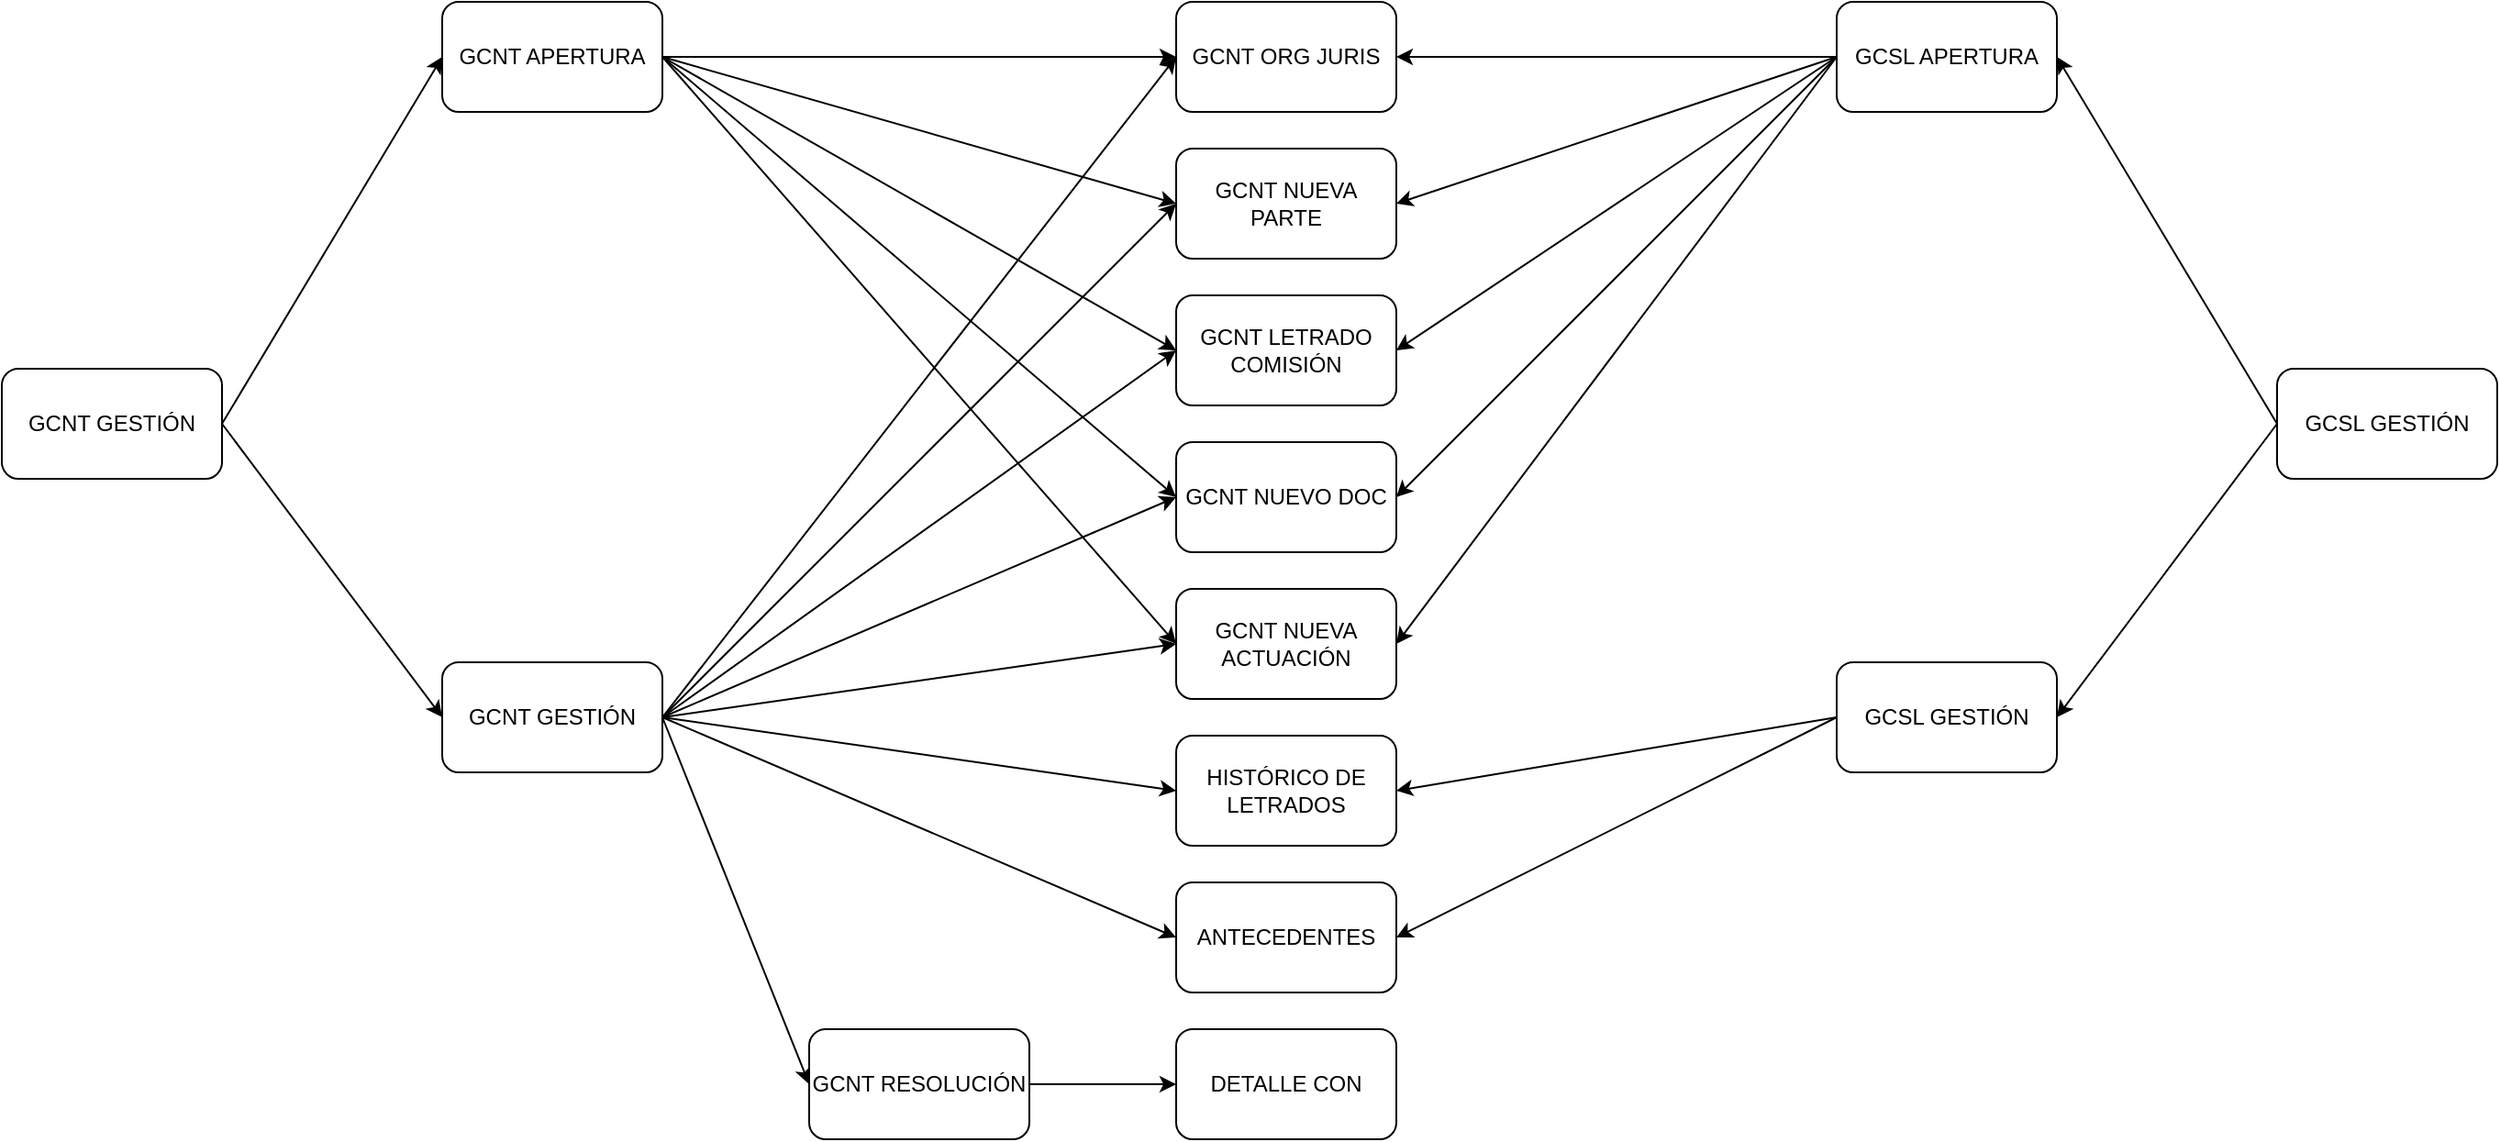 <mxfile version="24.3.1" type="github">
  <diagram name="Página-1" id="0Frc0wLYxcDbPIDZYO3f">
    <mxGraphModel dx="1226" dy="679" grid="1" gridSize="10" guides="1" tooltips="1" connect="1" arrows="1" fold="1" page="1" pageScale="1" pageWidth="827" pageHeight="1169" math="0" shadow="0">
      <root>
        <mxCell id="0" />
        <mxCell id="1" parent="0" />
        <mxCell id="gZ8VsHPKAwq8TQSJoZsJ-19" style="rounded=0;orthogonalLoop=1;jettySize=auto;html=1;entryX=0;entryY=0.5;entryDx=0;entryDy=0;exitX=1;exitY=0.5;exitDx=0;exitDy=0;" edge="1" parent="1" source="gZ8VsHPKAwq8TQSJoZsJ-1" target="gZ8VsHPKAwq8TQSJoZsJ-2">
          <mxGeometry relative="1" as="geometry" />
        </mxCell>
        <mxCell id="gZ8VsHPKAwq8TQSJoZsJ-20" style="rounded=0;orthogonalLoop=1;jettySize=auto;html=1;entryX=0;entryY=0.5;entryDx=0;entryDy=0;exitX=1;exitY=0.5;exitDx=0;exitDy=0;" edge="1" parent="1" source="gZ8VsHPKAwq8TQSJoZsJ-1" target="gZ8VsHPKAwq8TQSJoZsJ-8">
          <mxGeometry relative="1" as="geometry" />
        </mxCell>
        <mxCell id="gZ8VsHPKAwq8TQSJoZsJ-1" value="GCNT GESTIÓN" style="rounded=1;whiteSpace=wrap;html=1;" vertex="1" parent="1">
          <mxGeometry x="40" y="360" width="120" height="60" as="geometry" />
        </mxCell>
        <mxCell id="gZ8VsHPKAwq8TQSJoZsJ-14" style="rounded=0;orthogonalLoop=1;jettySize=auto;html=1;entryX=0;entryY=0.5;entryDx=0;entryDy=0;exitX=1;exitY=0.5;exitDx=0;exitDy=0;" edge="1" parent="1" source="gZ8VsHPKAwq8TQSJoZsJ-2" target="gZ8VsHPKAwq8TQSJoZsJ-4">
          <mxGeometry relative="1" as="geometry" />
        </mxCell>
        <mxCell id="gZ8VsHPKAwq8TQSJoZsJ-15" style="rounded=0;orthogonalLoop=1;jettySize=auto;html=1;entryX=0;entryY=0.5;entryDx=0;entryDy=0;exitX=1;exitY=0.5;exitDx=0;exitDy=0;" edge="1" parent="1" source="gZ8VsHPKAwq8TQSJoZsJ-2" target="gZ8VsHPKAwq8TQSJoZsJ-3">
          <mxGeometry relative="1" as="geometry" />
        </mxCell>
        <mxCell id="gZ8VsHPKAwq8TQSJoZsJ-16" style="rounded=0;orthogonalLoop=1;jettySize=auto;html=1;entryX=0;entryY=0.5;entryDx=0;entryDy=0;exitX=1;exitY=0.5;exitDx=0;exitDy=0;" edge="1" parent="1" source="gZ8VsHPKAwq8TQSJoZsJ-2" target="gZ8VsHPKAwq8TQSJoZsJ-5">
          <mxGeometry relative="1" as="geometry" />
        </mxCell>
        <mxCell id="gZ8VsHPKAwq8TQSJoZsJ-17" style="rounded=0;orthogonalLoop=1;jettySize=auto;html=1;entryX=0;entryY=0.5;entryDx=0;entryDy=0;exitX=1;exitY=0.5;exitDx=0;exitDy=0;" edge="1" parent="1" source="gZ8VsHPKAwq8TQSJoZsJ-2" target="gZ8VsHPKAwq8TQSJoZsJ-6">
          <mxGeometry relative="1" as="geometry" />
        </mxCell>
        <mxCell id="gZ8VsHPKAwq8TQSJoZsJ-18" style="rounded=0;orthogonalLoop=1;jettySize=auto;html=1;entryX=0;entryY=0.5;entryDx=0;entryDy=0;exitX=1;exitY=0.5;exitDx=0;exitDy=0;" edge="1" parent="1" source="gZ8VsHPKAwq8TQSJoZsJ-2" target="gZ8VsHPKAwq8TQSJoZsJ-7">
          <mxGeometry relative="1" as="geometry" />
        </mxCell>
        <mxCell id="gZ8VsHPKAwq8TQSJoZsJ-2" value="GCNT APERTURA" style="rounded=1;whiteSpace=wrap;html=1;" vertex="1" parent="1">
          <mxGeometry x="280" y="160" width="120" height="60" as="geometry" />
        </mxCell>
        <mxCell id="gZ8VsHPKAwq8TQSJoZsJ-3" value="GCNT NUEVA PARTE" style="rounded=1;whiteSpace=wrap;html=1;" vertex="1" parent="1">
          <mxGeometry x="680" y="240" width="120" height="60" as="geometry" />
        </mxCell>
        <mxCell id="gZ8VsHPKAwq8TQSJoZsJ-4" value="GCNT ORG JURIS" style="rounded=1;whiteSpace=wrap;html=1;" vertex="1" parent="1">
          <mxGeometry x="680" y="160" width="120" height="60" as="geometry" />
        </mxCell>
        <mxCell id="gZ8VsHPKAwq8TQSJoZsJ-5" value="GCNT LETRADO COMISIÓN" style="rounded=1;whiteSpace=wrap;html=1;" vertex="1" parent="1">
          <mxGeometry x="680" y="320" width="120" height="60" as="geometry" />
        </mxCell>
        <mxCell id="gZ8VsHPKAwq8TQSJoZsJ-6" value="GCNT NUEVO DOC" style="rounded=1;whiteSpace=wrap;html=1;" vertex="1" parent="1">
          <mxGeometry x="680" y="400" width="120" height="60" as="geometry" />
        </mxCell>
        <mxCell id="gZ8VsHPKAwq8TQSJoZsJ-7" value="GCNT NUEVA ACTUACIÓN" style="rounded=1;whiteSpace=wrap;html=1;" vertex="1" parent="1">
          <mxGeometry x="680" y="480" width="120" height="60" as="geometry" />
        </mxCell>
        <mxCell id="gZ8VsHPKAwq8TQSJoZsJ-9" style="rounded=0;orthogonalLoop=1;jettySize=auto;html=1;entryX=0;entryY=0.5;entryDx=0;entryDy=0;exitX=1;exitY=0.5;exitDx=0;exitDy=0;" edge="1" parent="1" source="gZ8VsHPKAwq8TQSJoZsJ-8" target="gZ8VsHPKAwq8TQSJoZsJ-7">
          <mxGeometry relative="1" as="geometry" />
        </mxCell>
        <mxCell id="gZ8VsHPKAwq8TQSJoZsJ-10" style="rounded=0;orthogonalLoop=1;jettySize=auto;html=1;entryX=0;entryY=0.5;entryDx=0;entryDy=0;exitX=1;exitY=0.5;exitDx=0;exitDy=0;" edge="1" parent="1" source="gZ8VsHPKAwq8TQSJoZsJ-8" target="gZ8VsHPKAwq8TQSJoZsJ-6">
          <mxGeometry relative="1" as="geometry" />
        </mxCell>
        <mxCell id="gZ8VsHPKAwq8TQSJoZsJ-11" style="rounded=0;orthogonalLoop=1;jettySize=auto;html=1;entryX=0;entryY=0.5;entryDx=0;entryDy=0;exitX=1;exitY=0.5;exitDx=0;exitDy=0;" edge="1" parent="1" source="gZ8VsHPKAwq8TQSJoZsJ-8" target="gZ8VsHPKAwq8TQSJoZsJ-3">
          <mxGeometry relative="1" as="geometry" />
        </mxCell>
        <mxCell id="gZ8VsHPKAwq8TQSJoZsJ-12" style="rounded=0;orthogonalLoop=1;jettySize=auto;html=1;entryX=0;entryY=0.5;entryDx=0;entryDy=0;exitX=1;exitY=0.5;exitDx=0;exitDy=0;" edge="1" parent="1" source="gZ8VsHPKAwq8TQSJoZsJ-8" target="gZ8VsHPKAwq8TQSJoZsJ-4">
          <mxGeometry relative="1" as="geometry" />
        </mxCell>
        <mxCell id="gZ8VsHPKAwq8TQSJoZsJ-13" style="rounded=0;orthogonalLoop=1;jettySize=auto;html=1;entryX=0;entryY=0.5;entryDx=0;entryDy=0;exitX=1;exitY=0.5;exitDx=0;exitDy=0;" edge="1" parent="1" source="gZ8VsHPKAwq8TQSJoZsJ-8" target="gZ8VsHPKAwq8TQSJoZsJ-5">
          <mxGeometry relative="1" as="geometry">
            <mxPoint x="400" y="270" as="sourcePoint" />
          </mxGeometry>
        </mxCell>
        <mxCell id="gZ8VsHPKAwq8TQSJoZsJ-22" style="rounded=0;orthogonalLoop=1;jettySize=auto;html=1;entryX=0;entryY=0.5;entryDx=0;entryDy=0;exitX=1;exitY=0.5;exitDx=0;exitDy=0;" edge="1" parent="1" source="gZ8VsHPKAwq8TQSJoZsJ-8" target="gZ8VsHPKAwq8TQSJoZsJ-21">
          <mxGeometry relative="1" as="geometry" />
        </mxCell>
        <mxCell id="gZ8VsHPKAwq8TQSJoZsJ-26" style="rounded=0;orthogonalLoop=1;jettySize=auto;html=1;entryX=0;entryY=0.5;entryDx=0;entryDy=0;exitX=1;exitY=0.5;exitDx=0;exitDy=0;" edge="1" parent="1" source="gZ8VsHPKAwq8TQSJoZsJ-8" target="gZ8VsHPKAwq8TQSJoZsJ-25">
          <mxGeometry relative="1" as="geometry" />
        </mxCell>
        <mxCell id="gZ8VsHPKAwq8TQSJoZsJ-28" style="rounded=0;orthogonalLoop=1;jettySize=auto;html=1;entryX=0;entryY=0.5;entryDx=0;entryDy=0;exitX=1;exitY=0.5;exitDx=0;exitDy=0;" edge="1" parent="1" source="gZ8VsHPKAwq8TQSJoZsJ-8" target="gZ8VsHPKAwq8TQSJoZsJ-27">
          <mxGeometry relative="1" as="geometry" />
        </mxCell>
        <mxCell id="gZ8VsHPKAwq8TQSJoZsJ-8" value="GCNT GESTIÓN" style="rounded=1;whiteSpace=wrap;html=1;" vertex="1" parent="1">
          <mxGeometry x="280" y="520" width="120" height="60" as="geometry" />
        </mxCell>
        <mxCell id="gZ8VsHPKAwq8TQSJoZsJ-24" style="rounded=0;orthogonalLoop=1;jettySize=auto;html=1;entryX=0;entryY=0.5;entryDx=0;entryDy=0;exitX=1;exitY=0.5;exitDx=0;exitDy=0;" edge="1" parent="1" source="gZ8VsHPKAwq8TQSJoZsJ-21" target="gZ8VsHPKAwq8TQSJoZsJ-23">
          <mxGeometry relative="1" as="geometry" />
        </mxCell>
        <mxCell id="gZ8VsHPKAwq8TQSJoZsJ-21" value="GCNT RESOLUCIÓN" style="rounded=1;whiteSpace=wrap;html=1;" vertex="1" parent="1">
          <mxGeometry x="480" y="720" width="120" height="60" as="geometry" />
        </mxCell>
        <mxCell id="gZ8VsHPKAwq8TQSJoZsJ-23" value="DETALLE CON" style="rounded=1;whiteSpace=wrap;html=1;" vertex="1" parent="1">
          <mxGeometry x="680" y="720" width="120" height="60" as="geometry" />
        </mxCell>
        <mxCell id="gZ8VsHPKAwq8TQSJoZsJ-25" value="HISTÓRICO DE LETRADOS" style="rounded=1;whiteSpace=wrap;html=1;" vertex="1" parent="1">
          <mxGeometry x="680" y="560" width="120" height="60" as="geometry" />
        </mxCell>
        <mxCell id="gZ8VsHPKAwq8TQSJoZsJ-27" value="ANTECEDENTES" style="rounded=1;whiteSpace=wrap;html=1;" vertex="1" parent="1">
          <mxGeometry x="680" y="640" width="120" height="60" as="geometry" />
        </mxCell>
        <mxCell id="gZ8VsHPKAwq8TQSJoZsJ-33" style="edgeStyle=orthogonalEdgeStyle;rounded=0;orthogonalLoop=1;jettySize=auto;html=1;entryX=1;entryY=0.5;entryDx=0;entryDy=0;" edge="1" parent="1" source="gZ8VsHPKAwq8TQSJoZsJ-29" target="gZ8VsHPKAwq8TQSJoZsJ-4">
          <mxGeometry relative="1" as="geometry" />
        </mxCell>
        <mxCell id="gZ8VsHPKAwq8TQSJoZsJ-34" style="rounded=0;orthogonalLoop=1;jettySize=auto;html=1;entryX=1;entryY=0.5;entryDx=0;entryDy=0;exitX=0;exitY=0.5;exitDx=0;exitDy=0;" edge="1" parent="1" source="gZ8VsHPKAwq8TQSJoZsJ-29" target="gZ8VsHPKAwq8TQSJoZsJ-3">
          <mxGeometry relative="1" as="geometry" />
        </mxCell>
        <mxCell id="gZ8VsHPKAwq8TQSJoZsJ-35" style="rounded=0;orthogonalLoop=1;jettySize=auto;html=1;entryX=1;entryY=0.5;entryDx=0;entryDy=0;exitX=0;exitY=0.5;exitDx=0;exitDy=0;" edge="1" parent="1" source="gZ8VsHPKAwq8TQSJoZsJ-29" target="gZ8VsHPKAwq8TQSJoZsJ-5">
          <mxGeometry relative="1" as="geometry" />
        </mxCell>
        <mxCell id="gZ8VsHPKAwq8TQSJoZsJ-36" style="rounded=0;orthogonalLoop=1;jettySize=auto;html=1;entryX=1;entryY=0.5;entryDx=0;entryDy=0;exitX=0;exitY=0.5;exitDx=0;exitDy=0;" edge="1" parent="1" source="gZ8VsHPKAwq8TQSJoZsJ-29" target="gZ8VsHPKAwq8TQSJoZsJ-6">
          <mxGeometry relative="1" as="geometry" />
        </mxCell>
        <mxCell id="gZ8VsHPKAwq8TQSJoZsJ-37" style="rounded=0;orthogonalLoop=1;jettySize=auto;html=1;entryX=1;entryY=0.5;entryDx=0;entryDy=0;exitX=0;exitY=0.5;exitDx=0;exitDy=0;" edge="1" parent="1" source="gZ8VsHPKAwq8TQSJoZsJ-29" target="gZ8VsHPKAwq8TQSJoZsJ-7">
          <mxGeometry relative="1" as="geometry" />
        </mxCell>
        <mxCell id="gZ8VsHPKAwq8TQSJoZsJ-29" value="GCSL APERTURA" style="rounded=1;whiteSpace=wrap;html=1;" vertex="1" parent="1">
          <mxGeometry x="1040" y="160" width="120" height="60" as="geometry" />
        </mxCell>
        <mxCell id="gZ8VsHPKAwq8TQSJoZsJ-40" style="rounded=0;orthogonalLoop=1;jettySize=auto;html=1;entryX=1;entryY=0.5;entryDx=0;entryDy=0;exitX=0;exitY=0.5;exitDx=0;exitDy=0;" edge="1" parent="1" source="gZ8VsHPKAwq8TQSJoZsJ-31" target="gZ8VsHPKAwq8TQSJoZsJ-32">
          <mxGeometry relative="1" as="geometry" />
        </mxCell>
        <mxCell id="gZ8VsHPKAwq8TQSJoZsJ-41" style="rounded=0;orthogonalLoop=1;jettySize=auto;html=1;entryX=1;entryY=0.5;entryDx=0;entryDy=0;exitX=0;exitY=0.5;exitDx=0;exitDy=0;" edge="1" parent="1" source="gZ8VsHPKAwq8TQSJoZsJ-31" target="gZ8VsHPKAwq8TQSJoZsJ-29">
          <mxGeometry relative="1" as="geometry" />
        </mxCell>
        <mxCell id="gZ8VsHPKAwq8TQSJoZsJ-31" value="GCSL GESTIÓN" style="rounded=1;whiteSpace=wrap;html=1;" vertex="1" parent="1">
          <mxGeometry x="1280" y="360" width="120" height="60" as="geometry" />
        </mxCell>
        <mxCell id="gZ8VsHPKAwq8TQSJoZsJ-38" style="rounded=0;orthogonalLoop=1;jettySize=auto;html=1;entryX=1;entryY=0.5;entryDx=0;entryDy=0;exitX=0;exitY=0.5;exitDx=0;exitDy=0;" edge="1" parent="1" source="gZ8VsHPKAwq8TQSJoZsJ-32" target="gZ8VsHPKAwq8TQSJoZsJ-25">
          <mxGeometry relative="1" as="geometry" />
        </mxCell>
        <mxCell id="gZ8VsHPKAwq8TQSJoZsJ-39" style="rounded=0;orthogonalLoop=1;jettySize=auto;html=1;entryX=1;entryY=0.5;entryDx=0;entryDy=0;exitX=0;exitY=0.5;exitDx=0;exitDy=0;" edge="1" parent="1" source="gZ8VsHPKAwq8TQSJoZsJ-32" target="gZ8VsHPKAwq8TQSJoZsJ-27">
          <mxGeometry relative="1" as="geometry" />
        </mxCell>
        <mxCell id="gZ8VsHPKAwq8TQSJoZsJ-32" value="GCSL GESTIÓN" style="rounded=1;whiteSpace=wrap;html=1;" vertex="1" parent="1">
          <mxGeometry x="1040" y="520" width="120" height="60" as="geometry" />
        </mxCell>
      </root>
    </mxGraphModel>
  </diagram>
</mxfile>

